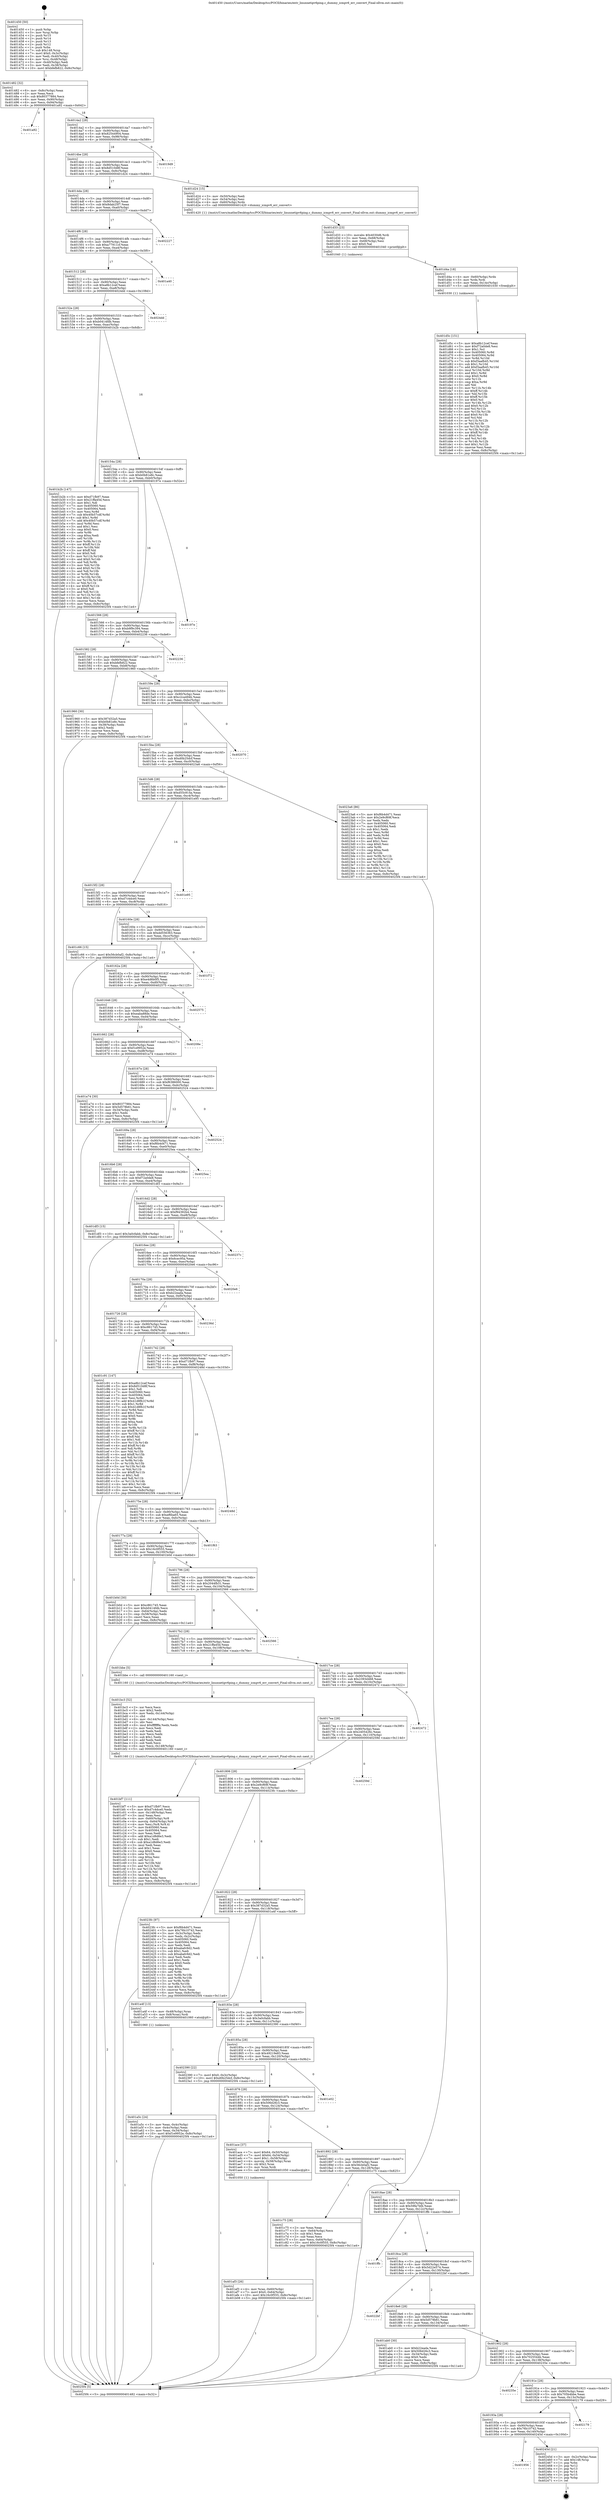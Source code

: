 digraph "0x401450" {
  label = "0x401450 (/mnt/c/Users/mathe/Desktop/tcc/POCII/binaries/extr_linuxnetipv6ping.c_dummy_icmpv6_err_convert_Final-ollvm.out::main(0))"
  labelloc = "t"
  node[shape=record]

  Entry [label="",width=0.3,height=0.3,shape=circle,fillcolor=black,style=filled]
  "0x401482" [label="{
     0x401482 [32]\l
     | [instrs]\l
     &nbsp;&nbsp;0x401482 \<+6\>: mov -0x8c(%rbp),%eax\l
     &nbsp;&nbsp;0x401488 \<+2\>: mov %eax,%ecx\l
     &nbsp;&nbsp;0x40148a \<+6\>: sub $0x80377884,%ecx\l
     &nbsp;&nbsp;0x401490 \<+6\>: mov %eax,-0x90(%rbp)\l
     &nbsp;&nbsp;0x401496 \<+6\>: mov %ecx,-0x94(%rbp)\l
     &nbsp;&nbsp;0x40149c \<+6\>: je 0000000000401a92 \<main+0x642\>\l
  }"]
  "0x401a92" [label="{
     0x401a92\l
  }", style=dashed]
  "0x4014a2" [label="{
     0x4014a2 [28]\l
     | [instrs]\l
     &nbsp;&nbsp;0x4014a2 \<+5\>: jmp 00000000004014a7 \<main+0x57\>\l
     &nbsp;&nbsp;0x4014a7 \<+6\>: mov -0x90(%rbp),%eax\l
     &nbsp;&nbsp;0x4014ad \<+5\>: sub $0x82544904,%eax\l
     &nbsp;&nbsp;0x4014b2 \<+6\>: mov %eax,-0x98(%rbp)\l
     &nbsp;&nbsp;0x4014b8 \<+6\>: je 00000000004019d9 \<main+0x589\>\l
  }"]
  Exit [label="",width=0.3,height=0.3,shape=circle,fillcolor=black,style=filled,peripheries=2]
  "0x4019d9" [label="{
     0x4019d9\l
  }", style=dashed]
  "0x4014be" [label="{
     0x4014be [28]\l
     | [instrs]\l
     &nbsp;&nbsp;0x4014be \<+5\>: jmp 00000000004014c3 \<main+0x73\>\l
     &nbsp;&nbsp;0x4014c3 \<+6\>: mov -0x90(%rbp),%eax\l
     &nbsp;&nbsp;0x4014c9 \<+5\>: sub $0x8d510d8f,%eax\l
     &nbsp;&nbsp;0x4014ce \<+6\>: mov %eax,-0x9c(%rbp)\l
     &nbsp;&nbsp;0x4014d4 \<+6\>: je 0000000000401d24 \<main+0x8d4\>\l
  }"]
  "0x401956" [label="{
     0x401956\l
  }", style=dashed]
  "0x401d24" [label="{
     0x401d24 [15]\l
     | [instrs]\l
     &nbsp;&nbsp;0x401d24 \<+3\>: mov -0x50(%rbp),%edi\l
     &nbsp;&nbsp;0x401d27 \<+3\>: mov -0x54(%rbp),%esi\l
     &nbsp;&nbsp;0x401d2a \<+4\>: mov -0x60(%rbp),%rdx\l
     &nbsp;&nbsp;0x401d2e \<+5\>: call 0000000000401420 \<dummy_icmpv6_err_convert\>\l
     | [calls]\l
     &nbsp;&nbsp;0x401420 \{1\} (/mnt/c/Users/mathe/Desktop/tcc/POCII/binaries/extr_linuxnetipv6ping.c_dummy_icmpv6_err_convert_Final-ollvm.out::dummy_icmpv6_err_convert)\l
  }"]
  "0x4014da" [label="{
     0x4014da [28]\l
     | [instrs]\l
     &nbsp;&nbsp;0x4014da \<+5\>: jmp 00000000004014df \<main+0x8f\>\l
     &nbsp;&nbsp;0x4014df \<+6\>: mov -0x90(%rbp),%eax\l
     &nbsp;&nbsp;0x4014e5 \<+5\>: sub $0x8dab25f7,%eax\l
     &nbsp;&nbsp;0x4014ea \<+6\>: mov %eax,-0xa0(%rbp)\l
     &nbsp;&nbsp;0x4014f0 \<+6\>: je 0000000000402227 \<main+0xdd7\>\l
  }"]
  "0x40245d" [label="{
     0x40245d [21]\l
     | [instrs]\l
     &nbsp;&nbsp;0x40245d \<+3\>: mov -0x2c(%rbp),%eax\l
     &nbsp;&nbsp;0x402460 \<+7\>: add $0x148,%rsp\l
     &nbsp;&nbsp;0x402467 \<+1\>: pop %rbx\l
     &nbsp;&nbsp;0x402468 \<+2\>: pop %r12\l
     &nbsp;&nbsp;0x40246a \<+2\>: pop %r13\l
     &nbsp;&nbsp;0x40246c \<+2\>: pop %r14\l
     &nbsp;&nbsp;0x40246e \<+2\>: pop %r15\l
     &nbsp;&nbsp;0x402470 \<+1\>: pop %rbp\l
     &nbsp;&nbsp;0x402471 \<+1\>: ret\l
  }"]
  "0x402227" [label="{
     0x402227\l
  }", style=dashed]
  "0x4014f6" [label="{
     0x4014f6 [28]\l
     | [instrs]\l
     &nbsp;&nbsp;0x4014f6 \<+5\>: jmp 00000000004014fb \<main+0xab\>\l
     &nbsp;&nbsp;0x4014fb \<+6\>: mov -0x90(%rbp),%eax\l
     &nbsp;&nbsp;0x401501 \<+5\>: sub $0xa77911cf,%eax\l
     &nbsp;&nbsp;0x401506 \<+6\>: mov %eax,-0xa4(%rbp)\l
     &nbsp;&nbsp;0x40150c \<+6\>: je 0000000000401a40 \<main+0x5f0\>\l
  }"]
  "0x40193a" [label="{
     0x40193a [28]\l
     | [instrs]\l
     &nbsp;&nbsp;0x40193a \<+5\>: jmp 000000000040193f \<main+0x4ef\>\l
     &nbsp;&nbsp;0x40193f \<+6\>: mov -0x90(%rbp),%eax\l
     &nbsp;&nbsp;0x401945 \<+5\>: sub $0x76b10742,%eax\l
     &nbsp;&nbsp;0x40194a \<+6\>: mov %eax,-0x140(%rbp)\l
     &nbsp;&nbsp;0x401950 \<+6\>: je 000000000040245d \<main+0x100d\>\l
  }"]
  "0x401a40" [label="{
     0x401a40\l
  }", style=dashed]
  "0x401512" [label="{
     0x401512 [28]\l
     | [instrs]\l
     &nbsp;&nbsp;0x401512 \<+5\>: jmp 0000000000401517 \<main+0xc7\>\l
     &nbsp;&nbsp;0x401517 \<+6\>: mov -0x90(%rbp),%eax\l
     &nbsp;&nbsp;0x40151d \<+5\>: sub $0xa8b12cef,%eax\l
     &nbsp;&nbsp;0x401522 \<+6\>: mov %eax,-0xa8(%rbp)\l
     &nbsp;&nbsp;0x401528 \<+6\>: je 00000000004024dd \<main+0x108d\>\l
  }"]
  "0x402179" [label="{
     0x402179\l
  }", style=dashed]
  "0x4024dd" [label="{
     0x4024dd\l
  }", style=dashed]
  "0x40152e" [label="{
     0x40152e [28]\l
     | [instrs]\l
     &nbsp;&nbsp;0x40152e \<+5\>: jmp 0000000000401533 \<main+0xe3\>\l
     &nbsp;&nbsp;0x401533 \<+6\>: mov -0x90(%rbp),%eax\l
     &nbsp;&nbsp;0x401539 \<+5\>: sub $0xb0414fdb,%eax\l
     &nbsp;&nbsp;0x40153e \<+6\>: mov %eax,-0xac(%rbp)\l
     &nbsp;&nbsp;0x401544 \<+6\>: je 0000000000401b2b \<main+0x6db\>\l
  }"]
  "0x40191e" [label="{
     0x40191e [28]\l
     | [instrs]\l
     &nbsp;&nbsp;0x40191e \<+5\>: jmp 0000000000401923 \<main+0x4d3\>\l
     &nbsp;&nbsp;0x401923 \<+6\>: mov -0x90(%rbp),%eax\l
     &nbsp;&nbsp;0x401929 \<+5\>: sub $0x705b4bbe,%eax\l
     &nbsp;&nbsp;0x40192e \<+6\>: mov %eax,-0x13c(%rbp)\l
     &nbsp;&nbsp;0x401934 \<+6\>: je 0000000000402179 \<main+0xd29\>\l
  }"]
  "0x401b2b" [label="{
     0x401b2b [147]\l
     | [instrs]\l
     &nbsp;&nbsp;0x401b2b \<+5\>: mov $0xd71fb97,%eax\l
     &nbsp;&nbsp;0x401b30 \<+5\>: mov $0x21ffa45d,%ecx\l
     &nbsp;&nbsp;0x401b35 \<+2\>: mov $0x1,%dl\l
     &nbsp;&nbsp;0x401b37 \<+7\>: mov 0x405060,%esi\l
     &nbsp;&nbsp;0x401b3e \<+7\>: mov 0x405064,%edi\l
     &nbsp;&nbsp;0x401b45 \<+3\>: mov %esi,%r8d\l
     &nbsp;&nbsp;0x401b48 \<+7\>: sub $0x40b57cdf,%r8d\l
     &nbsp;&nbsp;0x401b4f \<+4\>: sub $0x1,%r8d\l
     &nbsp;&nbsp;0x401b53 \<+7\>: add $0x40b57cdf,%r8d\l
     &nbsp;&nbsp;0x401b5a \<+4\>: imul %r8d,%esi\l
     &nbsp;&nbsp;0x401b5e \<+3\>: and $0x1,%esi\l
     &nbsp;&nbsp;0x401b61 \<+3\>: cmp $0x0,%esi\l
     &nbsp;&nbsp;0x401b64 \<+4\>: sete %r9b\l
     &nbsp;&nbsp;0x401b68 \<+3\>: cmp $0xa,%edi\l
     &nbsp;&nbsp;0x401b6b \<+4\>: setl %r10b\l
     &nbsp;&nbsp;0x401b6f \<+3\>: mov %r9b,%r11b\l
     &nbsp;&nbsp;0x401b72 \<+4\>: xor $0xff,%r11b\l
     &nbsp;&nbsp;0x401b76 \<+3\>: mov %r10b,%bl\l
     &nbsp;&nbsp;0x401b79 \<+3\>: xor $0xff,%bl\l
     &nbsp;&nbsp;0x401b7c \<+3\>: xor $0x0,%dl\l
     &nbsp;&nbsp;0x401b7f \<+3\>: mov %r11b,%r14b\l
     &nbsp;&nbsp;0x401b82 \<+4\>: and $0x0,%r14b\l
     &nbsp;&nbsp;0x401b86 \<+3\>: and %dl,%r9b\l
     &nbsp;&nbsp;0x401b89 \<+3\>: mov %bl,%r15b\l
     &nbsp;&nbsp;0x401b8c \<+4\>: and $0x0,%r15b\l
     &nbsp;&nbsp;0x401b90 \<+3\>: and %dl,%r10b\l
     &nbsp;&nbsp;0x401b93 \<+3\>: or %r9b,%r14b\l
     &nbsp;&nbsp;0x401b96 \<+3\>: or %r10b,%r15b\l
     &nbsp;&nbsp;0x401b99 \<+3\>: xor %r15b,%r14b\l
     &nbsp;&nbsp;0x401b9c \<+3\>: or %bl,%r11b\l
     &nbsp;&nbsp;0x401b9f \<+4\>: xor $0xff,%r11b\l
     &nbsp;&nbsp;0x401ba3 \<+3\>: or $0x0,%dl\l
     &nbsp;&nbsp;0x401ba6 \<+3\>: and %dl,%r11b\l
     &nbsp;&nbsp;0x401ba9 \<+3\>: or %r11b,%r14b\l
     &nbsp;&nbsp;0x401bac \<+4\>: test $0x1,%r14b\l
     &nbsp;&nbsp;0x401bb0 \<+3\>: cmovne %ecx,%eax\l
     &nbsp;&nbsp;0x401bb3 \<+6\>: mov %eax,-0x8c(%rbp)\l
     &nbsp;&nbsp;0x401bb9 \<+5\>: jmp 00000000004025f4 \<main+0x11a4\>\l
  }"]
  "0x40154a" [label="{
     0x40154a [28]\l
     | [instrs]\l
     &nbsp;&nbsp;0x40154a \<+5\>: jmp 000000000040154f \<main+0xff\>\l
     &nbsp;&nbsp;0x40154f \<+6\>: mov -0x90(%rbp),%eax\l
     &nbsp;&nbsp;0x401555 \<+5\>: sub $0xb0b81e8c,%eax\l
     &nbsp;&nbsp;0x40155a \<+6\>: mov %eax,-0xb0(%rbp)\l
     &nbsp;&nbsp;0x401560 \<+6\>: je 000000000040197e \<main+0x52e\>\l
  }"]
  "0x40235e" [label="{
     0x40235e\l
  }", style=dashed]
  "0x40197e" [label="{
     0x40197e\l
  }", style=dashed]
  "0x401566" [label="{
     0x401566 [28]\l
     | [instrs]\l
     &nbsp;&nbsp;0x401566 \<+5\>: jmp 000000000040156b \<main+0x11b\>\l
     &nbsp;&nbsp;0x40156b \<+6\>: mov -0x90(%rbp),%eax\l
     &nbsp;&nbsp;0x401571 \<+5\>: sub $0xb9f9c394,%eax\l
     &nbsp;&nbsp;0x401576 \<+6\>: mov %eax,-0xb4(%rbp)\l
     &nbsp;&nbsp;0x40157c \<+6\>: je 0000000000402236 \<main+0xde6\>\l
  }"]
  "0x401d5c" [label="{
     0x401d5c [151]\l
     | [instrs]\l
     &nbsp;&nbsp;0x401d5c \<+5\>: mov $0xa8b12cef,%eax\l
     &nbsp;&nbsp;0x401d61 \<+5\>: mov $0xf72a0de8,%esi\l
     &nbsp;&nbsp;0x401d66 \<+2\>: mov $0x1,%cl\l
     &nbsp;&nbsp;0x401d68 \<+8\>: mov 0x405060,%r8d\l
     &nbsp;&nbsp;0x401d70 \<+8\>: mov 0x405064,%r9d\l
     &nbsp;&nbsp;0x401d78 \<+3\>: mov %r8d,%r10d\l
     &nbsp;&nbsp;0x401d7b \<+7\>: sub $0xf3aafb45,%r10d\l
     &nbsp;&nbsp;0x401d82 \<+4\>: sub $0x1,%r10d\l
     &nbsp;&nbsp;0x401d86 \<+7\>: add $0xf3aafb45,%r10d\l
     &nbsp;&nbsp;0x401d8d \<+4\>: imul %r10d,%r8d\l
     &nbsp;&nbsp;0x401d91 \<+4\>: and $0x1,%r8d\l
     &nbsp;&nbsp;0x401d95 \<+4\>: cmp $0x0,%r8d\l
     &nbsp;&nbsp;0x401d99 \<+4\>: sete %r11b\l
     &nbsp;&nbsp;0x401d9d \<+4\>: cmp $0xa,%r9d\l
     &nbsp;&nbsp;0x401da1 \<+3\>: setl %bl\l
     &nbsp;&nbsp;0x401da4 \<+3\>: mov %r11b,%r14b\l
     &nbsp;&nbsp;0x401da7 \<+4\>: xor $0xff,%r14b\l
     &nbsp;&nbsp;0x401dab \<+3\>: mov %bl,%r15b\l
     &nbsp;&nbsp;0x401dae \<+4\>: xor $0xff,%r15b\l
     &nbsp;&nbsp;0x401db2 \<+3\>: xor $0x0,%cl\l
     &nbsp;&nbsp;0x401db5 \<+3\>: mov %r14b,%r12b\l
     &nbsp;&nbsp;0x401db8 \<+4\>: and $0x0,%r12b\l
     &nbsp;&nbsp;0x401dbc \<+3\>: and %cl,%r11b\l
     &nbsp;&nbsp;0x401dbf \<+3\>: mov %r15b,%r13b\l
     &nbsp;&nbsp;0x401dc2 \<+4\>: and $0x0,%r13b\l
     &nbsp;&nbsp;0x401dc6 \<+2\>: and %cl,%bl\l
     &nbsp;&nbsp;0x401dc8 \<+3\>: or %r11b,%r12b\l
     &nbsp;&nbsp;0x401dcb \<+3\>: or %bl,%r13b\l
     &nbsp;&nbsp;0x401dce \<+3\>: xor %r13b,%r12b\l
     &nbsp;&nbsp;0x401dd1 \<+3\>: or %r15b,%r14b\l
     &nbsp;&nbsp;0x401dd4 \<+4\>: xor $0xff,%r14b\l
     &nbsp;&nbsp;0x401dd8 \<+3\>: or $0x0,%cl\l
     &nbsp;&nbsp;0x401ddb \<+3\>: and %cl,%r14b\l
     &nbsp;&nbsp;0x401dde \<+3\>: or %r14b,%r12b\l
     &nbsp;&nbsp;0x401de1 \<+4\>: test $0x1,%r12b\l
     &nbsp;&nbsp;0x401de5 \<+3\>: cmovne %esi,%eax\l
     &nbsp;&nbsp;0x401de8 \<+6\>: mov %eax,-0x8c(%rbp)\l
     &nbsp;&nbsp;0x401dee \<+5\>: jmp 00000000004025f4 \<main+0x11a4\>\l
  }"]
  "0x402236" [label="{
     0x402236\l
  }", style=dashed]
  "0x401582" [label="{
     0x401582 [28]\l
     | [instrs]\l
     &nbsp;&nbsp;0x401582 \<+5\>: jmp 0000000000401587 \<main+0x137\>\l
     &nbsp;&nbsp;0x401587 \<+6\>: mov -0x90(%rbp),%eax\l
     &nbsp;&nbsp;0x40158d \<+5\>: sub $0xbfefb822,%eax\l
     &nbsp;&nbsp;0x401592 \<+6\>: mov %eax,-0xb8(%rbp)\l
     &nbsp;&nbsp;0x401598 \<+6\>: je 0000000000401960 \<main+0x510\>\l
  }"]
  "0x401d4a" [label="{
     0x401d4a [18]\l
     | [instrs]\l
     &nbsp;&nbsp;0x401d4a \<+4\>: mov -0x60(%rbp),%rdx\l
     &nbsp;&nbsp;0x401d4e \<+3\>: mov %rdx,%rdi\l
     &nbsp;&nbsp;0x401d51 \<+6\>: mov %eax,-0x14c(%rbp)\l
     &nbsp;&nbsp;0x401d57 \<+5\>: call 0000000000401030 \<free@plt\>\l
     | [calls]\l
     &nbsp;&nbsp;0x401030 \{1\} (unknown)\l
  }"]
  "0x401960" [label="{
     0x401960 [30]\l
     | [instrs]\l
     &nbsp;&nbsp;0x401960 \<+5\>: mov $0x387d32a5,%eax\l
     &nbsp;&nbsp;0x401965 \<+5\>: mov $0xb0b81e8c,%ecx\l
     &nbsp;&nbsp;0x40196a \<+3\>: mov -0x38(%rbp),%edx\l
     &nbsp;&nbsp;0x40196d \<+3\>: cmp $0x2,%edx\l
     &nbsp;&nbsp;0x401970 \<+3\>: cmovne %ecx,%eax\l
     &nbsp;&nbsp;0x401973 \<+6\>: mov %eax,-0x8c(%rbp)\l
     &nbsp;&nbsp;0x401979 \<+5\>: jmp 00000000004025f4 \<main+0x11a4\>\l
  }"]
  "0x40159e" [label="{
     0x40159e [28]\l
     | [instrs]\l
     &nbsp;&nbsp;0x40159e \<+5\>: jmp 00000000004015a3 \<main+0x153\>\l
     &nbsp;&nbsp;0x4015a3 \<+6\>: mov -0x90(%rbp),%eax\l
     &nbsp;&nbsp;0x4015a9 \<+5\>: sub $0xc2ca494b,%eax\l
     &nbsp;&nbsp;0x4015ae \<+6\>: mov %eax,-0xbc(%rbp)\l
     &nbsp;&nbsp;0x4015b4 \<+6\>: je 0000000000402070 \<main+0xc20\>\l
  }"]
  "0x4025f4" [label="{
     0x4025f4 [5]\l
     | [instrs]\l
     &nbsp;&nbsp;0x4025f4 \<+5\>: jmp 0000000000401482 \<main+0x32\>\l
  }"]
  "0x401450" [label="{
     0x401450 [50]\l
     | [instrs]\l
     &nbsp;&nbsp;0x401450 \<+1\>: push %rbp\l
     &nbsp;&nbsp;0x401451 \<+3\>: mov %rsp,%rbp\l
     &nbsp;&nbsp;0x401454 \<+2\>: push %r15\l
     &nbsp;&nbsp;0x401456 \<+2\>: push %r14\l
     &nbsp;&nbsp;0x401458 \<+2\>: push %r13\l
     &nbsp;&nbsp;0x40145a \<+2\>: push %r12\l
     &nbsp;&nbsp;0x40145c \<+1\>: push %rbx\l
     &nbsp;&nbsp;0x40145d \<+7\>: sub $0x148,%rsp\l
     &nbsp;&nbsp;0x401464 \<+7\>: movl $0x0,-0x3c(%rbp)\l
     &nbsp;&nbsp;0x40146b \<+3\>: mov %edi,-0x40(%rbp)\l
     &nbsp;&nbsp;0x40146e \<+4\>: mov %rsi,-0x48(%rbp)\l
     &nbsp;&nbsp;0x401472 \<+3\>: mov -0x40(%rbp),%edi\l
     &nbsp;&nbsp;0x401475 \<+3\>: mov %edi,-0x38(%rbp)\l
     &nbsp;&nbsp;0x401478 \<+10\>: movl $0xbfefb822,-0x8c(%rbp)\l
  }"]
  "0x401d33" [label="{
     0x401d33 [23]\l
     | [instrs]\l
     &nbsp;&nbsp;0x401d33 \<+10\>: movabs $0x4030d6,%rdi\l
     &nbsp;&nbsp;0x401d3d \<+3\>: mov %eax,-0x68(%rbp)\l
     &nbsp;&nbsp;0x401d40 \<+3\>: mov -0x68(%rbp),%esi\l
     &nbsp;&nbsp;0x401d43 \<+2\>: mov $0x0,%al\l
     &nbsp;&nbsp;0x401d45 \<+5\>: call 0000000000401040 \<printf@plt\>\l
     | [calls]\l
     &nbsp;&nbsp;0x401040 \{1\} (unknown)\l
  }"]
  "0x402070" [label="{
     0x402070\l
  }", style=dashed]
  "0x4015ba" [label="{
     0x4015ba [28]\l
     | [instrs]\l
     &nbsp;&nbsp;0x4015ba \<+5\>: jmp 00000000004015bf \<main+0x16f\>\l
     &nbsp;&nbsp;0x4015bf \<+6\>: mov -0x90(%rbp),%eax\l
     &nbsp;&nbsp;0x4015c5 \<+5\>: sub $0xd0b25dcf,%eax\l
     &nbsp;&nbsp;0x4015ca \<+6\>: mov %eax,-0xc0(%rbp)\l
     &nbsp;&nbsp;0x4015d0 \<+6\>: je 00000000004023a6 \<main+0xf56\>\l
  }"]
  "0x401bf7" [label="{
     0x401bf7 [111]\l
     | [instrs]\l
     &nbsp;&nbsp;0x401bf7 \<+5\>: mov $0xd71fb97,%ecx\l
     &nbsp;&nbsp;0x401bfc \<+5\>: mov $0xd7c4dce0,%edx\l
     &nbsp;&nbsp;0x401c01 \<+6\>: mov -0x148(%rbp),%esi\l
     &nbsp;&nbsp;0x401c07 \<+3\>: imul %eax,%esi\l
     &nbsp;&nbsp;0x401c0a \<+4\>: mov -0x60(%rbp),%r8\l
     &nbsp;&nbsp;0x401c0e \<+4\>: movslq -0x64(%rbp),%r9\l
     &nbsp;&nbsp;0x401c12 \<+4\>: mov %esi,(%r8,%r9,4)\l
     &nbsp;&nbsp;0x401c16 \<+7\>: mov 0x405060,%eax\l
     &nbsp;&nbsp;0x401c1d \<+7\>: mov 0x405064,%esi\l
     &nbsp;&nbsp;0x401c24 \<+2\>: mov %eax,%edi\l
     &nbsp;&nbsp;0x401c26 \<+6\>: add $0xa1d8d6e3,%edi\l
     &nbsp;&nbsp;0x401c2c \<+3\>: sub $0x1,%edi\l
     &nbsp;&nbsp;0x401c2f \<+6\>: sub $0xa1d8d6e3,%edi\l
     &nbsp;&nbsp;0x401c35 \<+3\>: imul %edi,%eax\l
     &nbsp;&nbsp;0x401c38 \<+3\>: and $0x1,%eax\l
     &nbsp;&nbsp;0x401c3b \<+3\>: cmp $0x0,%eax\l
     &nbsp;&nbsp;0x401c3e \<+4\>: sete %r10b\l
     &nbsp;&nbsp;0x401c42 \<+3\>: cmp $0xa,%esi\l
     &nbsp;&nbsp;0x401c45 \<+4\>: setl %r11b\l
     &nbsp;&nbsp;0x401c49 \<+3\>: mov %r10b,%bl\l
     &nbsp;&nbsp;0x401c4c \<+3\>: and %r11b,%bl\l
     &nbsp;&nbsp;0x401c4f \<+3\>: xor %r11b,%r10b\l
     &nbsp;&nbsp;0x401c52 \<+3\>: or %r10b,%bl\l
     &nbsp;&nbsp;0x401c55 \<+3\>: test $0x1,%bl\l
     &nbsp;&nbsp;0x401c58 \<+3\>: cmovne %edx,%ecx\l
     &nbsp;&nbsp;0x401c5b \<+6\>: mov %ecx,-0x8c(%rbp)\l
     &nbsp;&nbsp;0x401c61 \<+5\>: jmp 00000000004025f4 \<main+0x11a4\>\l
  }"]
  "0x4023a6" [label="{
     0x4023a6 [86]\l
     | [instrs]\l
     &nbsp;&nbsp;0x4023a6 \<+5\>: mov $0xf6b4d471,%eax\l
     &nbsp;&nbsp;0x4023ab \<+5\>: mov $0x2e9cf69f,%ecx\l
     &nbsp;&nbsp;0x4023b0 \<+2\>: xor %edx,%edx\l
     &nbsp;&nbsp;0x4023b2 \<+7\>: mov 0x405060,%esi\l
     &nbsp;&nbsp;0x4023b9 \<+7\>: mov 0x405064,%edi\l
     &nbsp;&nbsp;0x4023c0 \<+3\>: sub $0x1,%edx\l
     &nbsp;&nbsp;0x4023c3 \<+3\>: mov %esi,%r8d\l
     &nbsp;&nbsp;0x4023c6 \<+3\>: add %edx,%r8d\l
     &nbsp;&nbsp;0x4023c9 \<+4\>: imul %r8d,%esi\l
     &nbsp;&nbsp;0x4023cd \<+3\>: and $0x1,%esi\l
     &nbsp;&nbsp;0x4023d0 \<+3\>: cmp $0x0,%esi\l
     &nbsp;&nbsp;0x4023d3 \<+4\>: sete %r9b\l
     &nbsp;&nbsp;0x4023d7 \<+3\>: cmp $0xa,%edi\l
     &nbsp;&nbsp;0x4023da \<+4\>: setl %r10b\l
     &nbsp;&nbsp;0x4023de \<+3\>: mov %r9b,%r11b\l
     &nbsp;&nbsp;0x4023e1 \<+3\>: and %r10b,%r11b\l
     &nbsp;&nbsp;0x4023e4 \<+3\>: xor %r10b,%r9b\l
     &nbsp;&nbsp;0x4023e7 \<+3\>: or %r9b,%r11b\l
     &nbsp;&nbsp;0x4023ea \<+4\>: test $0x1,%r11b\l
     &nbsp;&nbsp;0x4023ee \<+3\>: cmovne %ecx,%eax\l
     &nbsp;&nbsp;0x4023f1 \<+6\>: mov %eax,-0x8c(%rbp)\l
     &nbsp;&nbsp;0x4023f7 \<+5\>: jmp 00000000004025f4 \<main+0x11a4\>\l
  }"]
  "0x4015d6" [label="{
     0x4015d6 [28]\l
     | [instrs]\l
     &nbsp;&nbsp;0x4015d6 \<+5\>: jmp 00000000004015db \<main+0x18b\>\l
     &nbsp;&nbsp;0x4015db \<+6\>: mov -0x90(%rbp),%eax\l
     &nbsp;&nbsp;0x4015e1 \<+5\>: sub $0xd55c914a,%eax\l
     &nbsp;&nbsp;0x4015e6 \<+6\>: mov %eax,-0xc4(%rbp)\l
     &nbsp;&nbsp;0x4015ec \<+6\>: je 0000000000401e95 \<main+0xa45\>\l
  }"]
  "0x401bc3" [label="{
     0x401bc3 [52]\l
     | [instrs]\l
     &nbsp;&nbsp;0x401bc3 \<+2\>: xor %ecx,%ecx\l
     &nbsp;&nbsp;0x401bc5 \<+5\>: mov $0x2,%edx\l
     &nbsp;&nbsp;0x401bca \<+6\>: mov %edx,-0x144(%rbp)\l
     &nbsp;&nbsp;0x401bd0 \<+1\>: cltd\l
     &nbsp;&nbsp;0x401bd1 \<+6\>: mov -0x144(%rbp),%esi\l
     &nbsp;&nbsp;0x401bd7 \<+2\>: idiv %esi\l
     &nbsp;&nbsp;0x401bd9 \<+6\>: imul $0xfffffffe,%edx,%edx\l
     &nbsp;&nbsp;0x401bdf \<+2\>: mov %ecx,%edi\l
     &nbsp;&nbsp;0x401be1 \<+2\>: sub %edx,%edi\l
     &nbsp;&nbsp;0x401be3 \<+2\>: mov %ecx,%edx\l
     &nbsp;&nbsp;0x401be5 \<+3\>: sub $0x1,%edx\l
     &nbsp;&nbsp;0x401be8 \<+2\>: add %edx,%edi\l
     &nbsp;&nbsp;0x401bea \<+2\>: sub %edi,%ecx\l
     &nbsp;&nbsp;0x401bec \<+6\>: mov %ecx,-0x148(%rbp)\l
     &nbsp;&nbsp;0x401bf2 \<+5\>: call 0000000000401160 \<next_i\>\l
     | [calls]\l
     &nbsp;&nbsp;0x401160 \{1\} (/mnt/c/Users/mathe/Desktop/tcc/POCII/binaries/extr_linuxnetipv6ping.c_dummy_icmpv6_err_convert_Final-ollvm.out::next_i)\l
  }"]
  "0x401e95" [label="{
     0x401e95\l
  }", style=dashed]
  "0x4015f2" [label="{
     0x4015f2 [28]\l
     | [instrs]\l
     &nbsp;&nbsp;0x4015f2 \<+5\>: jmp 00000000004015f7 \<main+0x1a7\>\l
     &nbsp;&nbsp;0x4015f7 \<+6\>: mov -0x90(%rbp),%eax\l
     &nbsp;&nbsp;0x4015fd \<+5\>: sub $0xd7c4dce0,%eax\l
     &nbsp;&nbsp;0x401602 \<+6\>: mov %eax,-0xc8(%rbp)\l
     &nbsp;&nbsp;0x401608 \<+6\>: je 0000000000401c66 \<main+0x816\>\l
  }"]
  "0x401af3" [label="{
     0x401af3 [26]\l
     | [instrs]\l
     &nbsp;&nbsp;0x401af3 \<+4\>: mov %rax,-0x60(%rbp)\l
     &nbsp;&nbsp;0x401af7 \<+7\>: movl $0x0,-0x64(%rbp)\l
     &nbsp;&nbsp;0x401afe \<+10\>: movl $0x16c0f555,-0x8c(%rbp)\l
     &nbsp;&nbsp;0x401b08 \<+5\>: jmp 00000000004025f4 \<main+0x11a4\>\l
  }"]
  "0x401c66" [label="{
     0x401c66 [15]\l
     | [instrs]\l
     &nbsp;&nbsp;0x401c66 \<+10\>: movl $0x56cb0af2,-0x8c(%rbp)\l
     &nbsp;&nbsp;0x401c70 \<+5\>: jmp 00000000004025f4 \<main+0x11a4\>\l
  }"]
  "0x40160e" [label="{
     0x40160e [28]\l
     | [instrs]\l
     &nbsp;&nbsp;0x40160e \<+5\>: jmp 0000000000401613 \<main+0x1c3\>\l
     &nbsp;&nbsp;0x401613 \<+6\>: mov -0x90(%rbp),%eax\l
     &nbsp;&nbsp;0x401619 \<+5\>: sub $0xdd556363,%eax\l
     &nbsp;&nbsp;0x40161e \<+6\>: mov %eax,-0xcc(%rbp)\l
     &nbsp;&nbsp;0x401624 \<+6\>: je 0000000000401f72 \<main+0xb22\>\l
  }"]
  "0x401902" [label="{
     0x401902 [28]\l
     | [instrs]\l
     &nbsp;&nbsp;0x401902 \<+5\>: jmp 0000000000401907 \<main+0x4b7\>\l
     &nbsp;&nbsp;0x401907 \<+6\>: mov -0x90(%rbp),%eax\l
     &nbsp;&nbsp;0x40190d \<+5\>: sub $0x7025544b,%eax\l
     &nbsp;&nbsp;0x401912 \<+6\>: mov %eax,-0x138(%rbp)\l
     &nbsp;&nbsp;0x401918 \<+6\>: je 000000000040235e \<main+0xf0e\>\l
  }"]
  "0x401f72" [label="{
     0x401f72\l
  }", style=dashed]
  "0x40162a" [label="{
     0x40162a [28]\l
     | [instrs]\l
     &nbsp;&nbsp;0x40162a \<+5\>: jmp 000000000040162f \<main+0x1df\>\l
     &nbsp;&nbsp;0x40162f \<+6\>: mov -0x90(%rbp),%eax\l
     &nbsp;&nbsp;0x401635 \<+5\>: sub $0xe4d6b0f5,%eax\l
     &nbsp;&nbsp;0x40163a \<+6\>: mov %eax,-0xd0(%rbp)\l
     &nbsp;&nbsp;0x401640 \<+6\>: je 0000000000402575 \<main+0x1125\>\l
  }"]
  "0x401ab0" [label="{
     0x401ab0 [30]\l
     | [instrs]\l
     &nbsp;&nbsp;0x401ab0 \<+5\>: mov $0xb22eada,%eax\l
     &nbsp;&nbsp;0x401ab5 \<+5\>: mov $0x506d26c3,%ecx\l
     &nbsp;&nbsp;0x401aba \<+3\>: mov -0x34(%rbp),%edx\l
     &nbsp;&nbsp;0x401abd \<+3\>: cmp $0x0,%edx\l
     &nbsp;&nbsp;0x401ac0 \<+3\>: cmove %ecx,%eax\l
     &nbsp;&nbsp;0x401ac3 \<+6\>: mov %eax,-0x8c(%rbp)\l
     &nbsp;&nbsp;0x401ac9 \<+5\>: jmp 00000000004025f4 \<main+0x11a4\>\l
  }"]
  "0x402575" [label="{
     0x402575\l
  }", style=dashed]
  "0x401646" [label="{
     0x401646 [28]\l
     | [instrs]\l
     &nbsp;&nbsp;0x401646 \<+5\>: jmp 000000000040164b \<main+0x1fb\>\l
     &nbsp;&nbsp;0x40164b \<+6\>: mov -0x90(%rbp),%eax\l
     &nbsp;&nbsp;0x401651 \<+5\>: sub $0xeaba88de,%eax\l
     &nbsp;&nbsp;0x401656 \<+6\>: mov %eax,-0xd4(%rbp)\l
     &nbsp;&nbsp;0x40165c \<+6\>: je 000000000040208e \<main+0xc3e\>\l
  }"]
  "0x4018e6" [label="{
     0x4018e6 [28]\l
     | [instrs]\l
     &nbsp;&nbsp;0x4018e6 \<+5\>: jmp 00000000004018eb \<main+0x49b\>\l
     &nbsp;&nbsp;0x4018eb \<+6\>: mov -0x90(%rbp),%eax\l
     &nbsp;&nbsp;0x4018f1 \<+5\>: sub $0x5d578b61,%eax\l
     &nbsp;&nbsp;0x4018f6 \<+6\>: mov %eax,-0x134(%rbp)\l
     &nbsp;&nbsp;0x4018fc \<+6\>: je 0000000000401ab0 \<main+0x660\>\l
  }"]
  "0x40208e" [label="{
     0x40208e\l
  }", style=dashed]
  "0x401662" [label="{
     0x401662 [28]\l
     | [instrs]\l
     &nbsp;&nbsp;0x401662 \<+5\>: jmp 0000000000401667 \<main+0x217\>\l
     &nbsp;&nbsp;0x401667 \<+6\>: mov -0x90(%rbp),%eax\l
     &nbsp;&nbsp;0x40166d \<+5\>: sub $0xf1e9952e,%eax\l
     &nbsp;&nbsp;0x401672 \<+6\>: mov %eax,-0xd8(%rbp)\l
     &nbsp;&nbsp;0x401678 \<+6\>: je 0000000000401a74 \<main+0x624\>\l
  }"]
  "0x4022bf" [label="{
     0x4022bf\l
  }", style=dashed]
  "0x401a74" [label="{
     0x401a74 [30]\l
     | [instrs]\l
     &nbsp;&nbsp;0x401a74 \<+5\>: mov $0x80377884,%eax\l
     &nbsp;&nbsp;0x401a79 \<+5\>: mov $0x5d578b61,%ecx\l
     &nbsp;&nbsp;0x401a7e \<+3\>: mov -0x34(%rbp),%edx\l
     &nbsp;&nbsp;0x401a81 \<+3\>: cmp $0x1,%edx\l
     &nbsp;&nbsp;0x401a84 \<+3\>: cmovl %ecx,%eax\l
     &nbsp;&nbsp;0x401a87 \<+6\>: mov %eax,-0x8c(%rbp)\l
     &nbsp;&nbsp;0x401a8d \<+5\>: jmp 00000000004025f4 \<main+0x11a4\>\l
  }"]
  "0x40167e" [label="{
     0x40167e [28]\l
     | [instrs]\l
     &nbsp;&nbsp;0x40167e \<+5\>: jmp 0000000000401683 \<main+0x233\>\l
     &nbsp;&nbsp;0x401683 \<+6\>: mov -0x90(%rbp),%eax\l
     &nbsp;&nbsp;0x401689 \<+5\>: sub $0xf6386000,%eax\l
     &nbsp;&nbsp;0x40168e \<+6\>: mov %eax,-0xdc(%rbp)\l
     &nbsp;&nbsp;0x401694 \<+6\>: je 0000000000402524 \<main+0x10d4\>\l
  }"]
  "0x4018ca" [label="{
     0x4018ca [28]\l
     | [instrs]\l
     &nbsp;&nbsp;0x4018ca \<+5\>: jmp 00000000004018cf \<main+0x47f\>\l
     &nbsp;&nbsp;0x4018cf \<+6\>: mov -0x90(%rbp),%eax\l
     &nbsp;&nbsp;0x4018d5 \<+5\>: sub $0x5d22e574,%eax\l
     &nbsp;&nbsp;0x4018da \<+6\>: mov %eax,-0x130(%rbp)\l
     &nbsp;&nbsp;0x4018e0 \<+6\>: je 00000000004022bf \<main+0xe6f\>\l
  }"]
  "0x402524" [label="{
     0x402524\l
  }", style=dashed]
  "0x40169a" [label="{
     0x40169a [28]\l
     | [instrs]\l
     &nbsp;&nbsp;0x40169a \<+5\>: jmp 000000000040169f \<main+0x24f\>\l
     &nbsp;&nbsp;0x40169f \<+6\>: mov -0x90(%rbp),%eax\l
     &nbsp;&nbsp;0x4016a5 \<+5\>: sub $0xf6b4d471,%eax\l
     &nbsp;&nbsp;0x4016aa \<+6\>: mov %eax,-0xe0(%rbp)\l
     &nbsp;&nbsp;0x4016b0 \<+6\>: je 00000000004025ea \<main+0x119a\>\l
  }"]
  "0x401ffb" [label="{
     0x401ffb\l
  }", style=dashed]
  "0x4025ea" [label="{
     0x4025ea\l
  }", style=dashed]
  "0x4016b6" [label="{
     0x4016b6 [28]\l
     | [instrs]\l
     &nbsp;&nbsp;0x4016b6 \<+5\>: jmp 00000000004016bb \<main+0x26b\>\l
     &nbsp;&nbsp;0x4016bb \<+6\>: mov -0x90(%rbp),%eax\l
     &nbsp;&nbsp;0x4016c1 \<+5\>: sub $0xf72a0de8,%eax\l
     &nbsp;&nbsp;0x4016c6 \<+6\>: mov %eax,-0xe4(%rbp)\l
     &nbsp;&nbsp;0x4016cc \<+6\>: je 0000000000401df3 \<main+0x9a3\>\l
  }"]
  "0x4018ae" [label="{
     0x4018ae [28]\l
     | [instrs]\l
     &nbsp;&nbsp;0x4018ae \<+5\>: jmp 00000000004018b3 \<main+0x463\>\l
     &nbsp;&nbsp;0x4018b3 \<+6\>: mov -0x90(%rbp),%eax\l
     &nbsp;&nbsp;0x4018b9 \<+5\>: sub $0x59fa7bfd,%eax\l
     &nbsp;&nbsp;0x4018be \<+6\>: mov %eax,-0x12c(%rbp)\l
     &nbsp;&nbsp;0x4018c4 \<+6\>: je 0000000000401ffb \<main+0xbab\>\l
  }"]
  "0x401df3" [label="{
     0x401df3 [15]\l
     | [instrs]\l
     &nbsp;&nbsp;0x401df3 \<+10\>: movl $0x3a0cfabb,-0x8c(%rbp)\l
     &nbsp;&nbsp;0x401dfd \<+5\>: jmp 00000000004025f4 \<main+0x11a4\>\l
  }"]
  "0x4016d2" [label="{
     0x4016d2 [28]\l
     | [instrs]\l
     &nbsp;&nbsp;0x4016d2 \<+5\>: jmp 00000000004016d7 \<main+0x287\>\l
     &nbsp;&nbsp;0x4016d7 \<+6\>: mov -0x90(%rbp),%eax\l
     &nbsp;&nbsp;0x4016dd \<+5\>: sub $0xf94392b4,%eax\l
     &nbsp;&nbsp;0x4016e2 \<+6\>: mov %eax,-0xe8(%rbp)\l
     &nbsp;&nbsp;0x4016e8 \<+6\>: je 000000000040237c \<main+0xf2c\>\l
  }"]
  "0x401c75" [label="{
     0x401c75 [28]\l
     | [instrs]\l
     &nbsp;&nbsp;0x401c75 \<+2\>: xor %eax,%eax\l
     &nbsp;&nbsp;0x401c77 \<+3\>: mov -0x64(%rbp),%ecx\l
     &nbsp;&nbsp;0x401c7a \<+3\>: sub $0x1,%eax\l
     &nbsp;&nbsp;0x401c7d \<+2\>: sub %eax,%ecx\l
     &nbsp;&nbsp;0x401c7f \<+3\>: mov %ecx,-0x64(%rbp)\l
     &nbsp;&nbsp;0x401c82 \<+10\>: movl $0x16c0f555,-0x8c(%rbp)\l
     &nbsp;&nbsp;0x401c8c \<+5\>: jmp 00000000004025f4 \<main+0x11a4\>\l
  }"]
  "0x40237c" [label="{
     0x40237c\l
  }", style=dashed]
  "0x4016ee" [label="{
     0x4016ee [28]\l
     | [instrs]\l
     &nbsp;&nbsp;0x4016ee \<+5\>: jmp 00000000004016f3 \<main+0x2a3\>\l
     &nbsp;&nbsp;0x4016f3 \<+6\>: mov -0x90(%rbp),%eax\l
     &nbsp;&nbsp;0x4016f9 \<+5\>: sub $0x6cec95a,%eax\l
     &nbsp;&nbsp;0x4016fe \<+6\>: mov %eax,-0xec(%rbp)\l
     &nbsp;&nbsp;0x401704 \<+6\>: je 00000000004020e6 \<main+0xc96\>\l
  }"]
  "0x401892" [label="{
     0x401892 [28]\l
     | [instrs]\l
     &nbsp;&nbsp;0x401892 \<+5\>: jmp 0000000000401897 \<main+0x447\>\l
     &nbsp;&nbsp;0x401897 \<+6\>: mov -0x90(%rbp),%eax\l
     &nbsp;&nbsp;0x40189d \<+5\>: sub $0x56cb0af2,%eax\l
     &nbsp;&nbsp;0x4018a2 \<+6\>: mov %eax,-0x128(%rbp)\l
     &nbsp;&nbsp;0x4018a8 \<+6\>: je 0000000000401c75 \<main+0x825\>\l
  }"]
  "0x4020e6" [label="{
     0x4020e6\l
  }", style=dashed]
  "0x40170a" [label="{
     0x40170a [28]\l
     | [instrs]\l
     &nbsp;&nbsp;0x40170a \<+5\>: jmp 000000000040170f \<main+0x2bf\>\l
     &nbsp;&nbsp;0x40170f \<+6\>: mov -0x90(%rbp),%eax\l
     &nbsp;&nbsp;0x401715 \<+5\>: sub $0xb22eada,%eax\l
     &nbsp;&nbsp;0x40171a \<+6\>: mov %eax,-0xf0(%rbp)\l
     &nbsp;&nbsp;0x401720 \<+6\>: je 000000000040236d \<main+0xf1d\>\l
  }"]
  "0x401ace" [label="{
     0x401ace [37]\l
     | [instrs]\l
     &nbsp;&nbsp;0x401ace \<+7\>: movl $0x64,-0x50(%rbp)\l
     &nbsp;&nbsp;0x401ad5 \<+7\>: movl $0x64,-0x54(%rbp)\l
     &nbsp;&nbsp;0x401adc \<+7\>: movl $0x1,-0x58(%rbp)\l
     &nbsp;&nbsp;0x401ae3 \<+4\>: movslq -0x58(%rbp),%rax\l
     &nbsp;&nbsp;0x401ae7 \<+4\>: shl $0x2,%rax\l
     &nbsp;&nbsp;0x401aeb \<+3\>: mov %rax,%rdi\l
     &nbsp;&nbsp;0x401aee \<+5\>: call 0000000000401050 \<malloc@plt\>\l
     | [calls]\l
     &nbsp;&nbsp;0x401050 \{1\} (unknown)\l
  }"]
  "0x40236d" [label="{
     0x40236d\l
  }", style=dashed]
  "0x401726" [label="{
     0x401726 [28]\l
     | [instrs]\l
     &nbsp;&nbsp;0x401726 \<+5\>: jmp 000000000040172b \<main+0x2db\>\l
     &nbsp;&nbsp;0x40172b \<+6\>: mov -0x90(%rbp),%eax\l
     &nbsp;&nbsp;0x401731 \<+5\>: sub $0xc861745,%eax\l
     &nbsp;&nbsp;0x401736 \<+6\>: mov %eax,-0xf4(%rbp)\l
     &nbsp;&nbsp;0x40173c \<+6\>: je 0000000000401c91 \<main+0x841\>\l
  }"]
  "0x401876" [label="{
     0x401876 [28]\l
     | [instrs]\l
     &nbsp;&nbsp;0x401876 \<+5\>: jmp 000000000040187b \<main+0x42b\>\l
     &nbsp;&nbsp;0x40187b \<+6\>: mov -0x90(%rbp),%eax\l
     &nbsp;&nbsp;0x401881 \<+5\>: sub $0x506d26c3,%eax\l
     &nbsp;&nbsp;0x401886 \<+6\>: mov %eax,-0x124(%rbp)\l
     &nbsp;&nbsp;0x40188c \<+6\>: je 0000000000401ace \<main+0x67e\>\l
  }"]
  "0x401c91" [label="{
     0x401c91 [147]\l
     | [instrs]\l
     &nbsp;&nbsp;0x401c91 \<+5\>: mov $0xa8b12cef,%eax\l
     &nbsp;&nbsp;0x401c96 \<+5\>: mov $0x8d510d8f,%ecx\l
     &nbsp;&nbsp;0x401c9b \<+2\>: mov $0x1,%dl\l
     &nbsp;&nbsp;0x401c9d \<+7\>: mov 0x405060,%esi\l
     &nbsp;&nbsp;0x401ca4 \<+7\>: mov 0x405064,%edi\l
     &nbsp;&nbsp;0x401cab \<+3\>: mov %esi,%r8d\l
     &nbsp;&nbsp;0x401cae \<+7\>: add $0x41d8fb1f,%r8d\l
     &nbsp;&nbsp;0x401cb5 \<+4\>: sub $0x1,%r8d\l
     &nbsp;&nbsp;0x401cb9 \<+7\>: sub $0x41d8fb1f,%r8d\l
     &nbsp;&nbsp;0x401cc0 \<+4\>: imul %r8d,%esi\l
     &nbsp;&nbsp;0x401cc4 \<+3\>: and $0x1,%esi\l
     &nbsp;&nbsp;0x401cc7 \<+3\>: cmp $0x0,%esi\l
     &nbsp;&nbsp;0x401cca \<+4\>: sete %r9b\l
     &nbsp;&nbsp;0x401cce \<+3\>: cmp $0xa,%edi\l
     &nbsp;&nbsp;0x401cd1 \<+4\>: setl %r10b\l
     &nbsp;&nbsp;0x401cd5 \<+3\>: mov %r9b,%r11b\l
     &nbsp;&nbsp;0x401cd8 \<+4\>: xor $0xff,%r11b\l
     &nbsp;&nbsp;0x401cdc \<+3\>: mov %r10b,%bl\l
     &nbsp;&nbsp;0x401cdf \<+3\>: xor $0xff,%bl\l
     &nbsp;&nbsp;0x401ce2 \<+3\>: xor $0x1,%dl\l
     &nbsp;&nbsp;0x401ce5 \<+3\>: mov %r11b,%r14b\l
     &nbsp;&nbsp;0x401ce8 \<+4\>: and $0xff,%r14b\l
     &nbsp;&nbsp;0x401cec \<+3\>: and %dl,%r9b\l
     &nbsp;&nbsp;0x401cef \<+3\>: mov %bl,%r15b\l
     &nbsp;&nbsp;0x401cf2 \<+4\>: and $0xff,%r15b\l
     &nbsp;&nbsp;0x401cf6 \<+3\>: and %dl,%r10b\l
     &nbsp;&nbsp;0x401cf9 \<+3\>: or %r9b,%r14b\l
     &nbsp;&nbsp;0x401cfc \<+3\>: or %r10b,%r15b\l
     &nbsp;&nbsp;0x401cff \<+3\>: xor %r15b,%r14b\l
     &nbsp;&nbsp;0x401d02 \<+3\>: or %bl,%r11b\l
     &nbsp;&nbsp;0x401d05 \<+4\>: xor $0xff,%r11b\l
     &nbsp;&nbsp;0x401d09 \<+3\>: or $0x1,%dl\l
     &nbsp;&nbsp;0x401d0c \<+3\>: and %dl,%r11b\l
     &nbsp;&nbsp;0x401d0f \<+3\>: or %r11b,%r14b\l
     &nbsp;&nbsp;0x401d12 \<+4\>: test $0x1,%r14b\l
     &nbsp;&nbsp;0x401d16 \<+3\>: cmovne %ecx,%eax\l
     &nbsp;&nbsp;0x401d19 \<+6\>: mov %eax,-0x8c(%rbp)\l
     &nbsp;&nbsp;0x401d1f \<+5\>: jmp 00000000004025f4 \<main+0x11a4\>\l
  }"]
  "0x401742" [label="{
     0x401742 [28]\l
     | [instrs]\l
     &nbsp;&nbsp;0x401742 \<+5\>: jmp 0000000000401747 \<main+0x2f7\>\l
     &nbsp;&nbsp;0x401747 \<+6\>: mov -0x90(%rbp),%eax\l
     &nbsp;&nbsp;0x40174d \<+5\>: sub $0xd71fb97,%eax\l
     &nbsp;&nbsp;0x401752 \<+6\>: mov %eax,-0xf8(%rbp)\l
     &nbsp;&nbsp;0x401758 \<+6\>: je 000000000040248d \<main+0x103d\>\l
  }"]
  "0x401e02" [label="{
     0x401e02\l
  }", style=dashed]
  "0x40248d" [label="{
     0x40248d\l
  }", style=dashed]
  "0x40175e" [label="{
     0x40175e [28]\l
     | [instrs]\l
     &nbsp;&nbsp;0x40175e \<+5\>: jmp 0000000000401763 \<main+0x313\>\l
     &nbsp;&nbsp;0x401763 \<+6\>: mov -0x90(%rbp),%eax\l
     &nbsp;&nbsp;0x401769 \<+5\>: sub $0xef6ba65,%eax\l
     &nbsp;&nbsp;0x40176e \<+6\>: mov %eax,-0xfc(%rbp)\l
     &nbsp;&nbsp;0x401774 \<+6\>: je 0000000000401f63 \<main+0xb13\>\l
  }"]
  "0x40185a" [label="{
     0x40185a [28]\l
     | [instrs]\l
     &nbsp;&nbsp;0x40185a \<+5\>: jmp 000000000040185f \<main+0x40f\>\l
     &nbsp;&nbsp;0x40185f \<+6\>: mov -0x90(%rbp),%eax\l
     &nbsp;&nbsp;0x401865 \<+5\>: sub $0x49219e83,%eax\l
     &nbsp;&nbsp;0x40186a \<+6\>: mov %eax,-0x120(%rbp)\l
     &nbsp;&nbsp;0x401870 \<+6\>: je 0000000000401e02 \<main+0x9b2\>\l
  }"]
  "0x401f63" [label="{
     0x401f63\l
  }", style=dashed]
  "0x40177a" [label="{
     0x40177a [28]\l
     | [instrs]\l
     &nbsp;&nbsp;0x40177a \<+5\>: jmp 000000000040177f \<main+0x32f\>\l
     &nbsp;&nbsp;0x40177f \<+6\>: mov -0x90(%rbp),%eax\l
     &nbsp;&nbsp;0x401785 \<+5\>: sub $0x16c0f555,%eax\l
     &nbsp;&nbsp;0x40178a \<+6\>: mov %eax,-0x100(%rbp)\l
     &nbsp;&nbsp;0x401790 \<+6\>: je 0000000000401b0d \<main+0x6bd\>\l
  }"]
  "0x402390" [label="{
     0x402390 [22]\l
     | [instrs]\l
     &nbsp;&nbsp;0x402390 \<+7\>: movl $0x0,-0x3c(%rbp)\l
     &nbsp;&nbsp;0x402397 \<+10\>: movl $0xd0b25dcf,-0x8c(%rbp)\l
     &nbsp;&nbsp;0x4023a1 \<+5\>: jmp 00000000004025f4 \<main+0x11a4\>\l
  }"]
  "0x401b0d" [label="{
     0x401b0d [30]\l
     | [instrs]\l
     &nbsp;&nbsp;0x401b0d \<+5\>: mov $0xc861745,%eax\l
     &nbsp;&nbsp;0x401b12 \<+5\>: mov $0xb0414fdb,%ecx\l
     &nbsp;&nbsp;0x401b17 \<+3\>: mov -0x64(%rbp),%edx\l
     &nbsp;&nbsp;0x401b1a \<+3\>: cmp -0x58(%rbp),%edx\l
     &nbsp;&nbsp;0x401b1d \<+3\>: cmovl %ecx,%eax\l
     &nbsp;&nbsp;0x401b20 \<+6\>: mov %eax,-0x8c(%rbp)\l
     &nbsp;&nbsp;0x401b26 \<+5\>: jmp 00000000004025f4 \<main+0x11a4\>\l
  }"]
  "0x401796" [label="{
     0x401796 [28]\l
     | [instrs]\l
     &nbsp;&nbsp;0x401796 \<+5\>: jmp 000000000040179b \<main+0x34b\>\l
     &nbsp;&nbsp;0x40179b \<+6\>: mov -0x90(%rbp),%eax\l
     &nbsp;&nbsp;0x4017a1 \<+5\>: sub $0x2044fb31,%eax\l
     &nbsp;&nbsp;0x4017a6 \<+6\>: mov %eax,-0x104(%rbp)\l
     &nbsp;&nbsp;0x4017ac \<+6\>: je 0000000000402566 \<main+0x1116\>\l
  }"]
  "0x401a5c" [label="{
     0x401a5c [24]\l
     | [instrs]\l
     &nbsp;&nbsp;0x401a5c \<+3\>: mov %eax,-0x4c(%rbp)\l
     &nbsp;&nbsp;0x401a5f \<+3\>: mov -0x4c(%rbp),%eax\l
     &nbsp;&nbsp;0x401a62 \<+3\>: mov %eax,-0x34(%rbp)\l
     &nbsp;&nbsp;0x401a65 \<+10\>: movl $0xf1e9952e,-0x8c(%rbp)\l
     &nbsp;&nbsp;0x401a6f \<+5\>: jmp 00000000004025f4 \<main+0x11a4\>\l
  }"]
  "0x402566" [label="{
     0x402566\l
  }", style=dashed]
  "0x4017b2" [label="{
     0x4017b2 [28]\l
     | [instrs]\l
     &nbsp;&nbsp;0x4017b2 \<+5\>: jmp 00000000004017b7 \<main+0x367\>\l
     &nbsp;&nbsp;0x4017b7 \<+6\>: mov -0x90(%rbp),%eax\l
     &nbsp;&nbsp;0x4017bd \<+5\>: sub $0x21ffa45d,%eax\l
     &nbsp;&nbsp;0x4017c2 \<+6\>: mov %eax,-0x108(%rbp)\l
     &nbsp;&nbsp;0x4017c8 \<+6\>: je 0000000000401bbe \<main+0x76e\>\l
  }"]
  "0x40183e" [label="{
     0x40183e [28]\l
     | [instrs]\l
     &nbsp;&nbsp;0x40183e \<+5\>: jmp 0000000000401843 \<main+0x3f3\>\l
     &nbsp;&nbsp;0x401843 \<+6\>: mov -0x90(%rbp),%eax\l
     &nbsp;&nbsp;0x401849 \<+5\>: sub $0x3a0cfabb,%eax\l
     &nbsp;&nbsp;0x40184e \<+6\>: mov %eax,-0x11c(%rbp)\l
     &nbsp;&nbsp;0x401854 \<+6\>: je 0000000000402390 \<main+0xf40\>\l
  }"]
  "0x401bbe" [label="{
     0x401bbe [5]\l
     | [instrs]\l
     &nbsp;&nbsp;0x401bbe \<+5\>: call 0000000000401160 \<next_i\>\l
     | [calls]\l
     &nbsp;&nbsp;0x401160 \{1\} (/mnt/c/Users/mathe/Desktop/tcc/POCII/binaries/extr_linuxnetipv6ping.c_dummy_icmpv6_err_convert_Final-ollvm.out::next_i)\l
  }"]
  "0x4017ce" [label="{
     0x4017ce [28]\l
     | [instrs]\l
     &nbsp;&nbsp;0x4017ce \<+5\>: jmp 00000000004017d3 \<main+0x383\>\l
     &nbsp;&nbsp;0x4017d3 \<+6\>: mov -0x90(%rbp),%eax\l
     &nbsp;&nbsp;0x4017d9 \<+5\>: sub $0x2393d468,%eax\l
     &nbsp;&nbsp;0x4017de \<+6\>: mov %eax,-0x10c(%rbp)\l
     &nbsp;&nbsp;0x4017e4 \<+6\>: je 0000000000402472 \<main+0x1022\>\l
  }"]
  "0x401a4f" [label="{
     0x401a4f [13]\l
     | [instrs]\l
     &nbsp;&nbsp;0x401a4f \<+4\>: mov -0x48(%rbp),%rax\l
     &nbsp;&nbsp;0x401a53 \<+4\>: mov 0x8(%rax),%rdi\l
     &nbsp;&nbsp;0x401a57 \<+5\>: call 0000000000401060 \<atoi@plt\>\l
     | [calls]\l
     &nbsp;&nbsp;0x401060 \{1\} (unknown)\l
  }"]
  "0x402472" [label="{
     0x402472\l
  }", style=dashed]
  "0x4017ea" [label="{
     0x4017ea [28]\l
     | [instrs]\l
     &nbsp;&nbsp;0x4017ea \<+5\>: jmp 00000000004017ef \<main+0x39f\>\l
     &nbsp;&nbsp;0x4017ef \<+6\>: mov -0x90(%rbp),%eax\l
     &nbsp;&nbsp;0x4017f5 \<+5\>: sub $0x2405426c,%eax\l
     &nbsp;&nbsp;0x4017fa \<+6\>: mov %eax,-0x110(%rbp)\l
     &nbsp;&nbsp;0x401800 \<+6\>: je 000000000040259d \<main+0x114d\>\l
  }"]
  "0x401822" [label="{
     0x401822 [28]\l
     | [instrs]\l
     &nbsp;&nbsp;0x401822 \<+5\>: jmp 0000000000401827 \<main+0x3d7\>\l
     &nbsp;&nbsp;0x401827 \<+6\>: mov -0x90(%rbp),%eax\l
     &nbsp;&nbsp;0x40182d \<+5\>: sub $0x387d32a5,%eax\l
     &nbsp;&nbsp;0x401832 \<+6\>: mov %eax,-0x118(%rbp)\l
     &nbsp;&nbsp;0x401838 \<+6\>: je 0000000000401a4f \<main+0x5ff\>\l
  }"]
  "0x40259d" [label="{
     0x40259d\l
  }", style=dashed]
  "0x401806" [label="{
     0x401806 [28]\l
     | [instrs]\l
     &nbsp;&nbsp;0x401806 \<+5\>: jmp 000000000040180b \<main+0x3bb\>\l
     &nbsp;&nbsp;0x40180b \<+6\>: mov -0x90(%rbp),%eax\l
     &nbsp;&nbsp;0x401811 \<+5\>: sub $0x2e9cf69f,%eax\l
     &nbsp;&nbsp;0x401816 \<+6\>: mov %eax,-0x114(%rbp)\l
     &nbsp;&nbsp;0x40181c \<+6\>: je 00000000004023fc \<main+0xfac\>\l
  }"]
  "0x4023fc" [label="{
     0x4023fc [97]\l
     | [instrs]\l
     &nbsp;&nbsp;0x4023fc \<+5\>: mov $0xf6b4d471,%eax\l
     &nbsp;&nbsp;0x402401 \<+5\>: mov $0x76b10742,%ecx\l
     &nbsp;&nbsp;0x402406 \<+3\>: mov -0x3c(%rbp),%edx\l
     &nbsp;&nbsp;0x402409 \<+3\>: mov %edx,-0x2c(%rbp)\l
     &nbsp;&nbsp;0x40240c \<+7\>: mov 0x405060,%edx\l
     &nbsp;&nbsp;0x402413 \<+7\>: mov 0x405064,%esi\l
     &nbsp;&nbsp;0x40241a \<+2\>: mov %edx,%edi\l
     &nbsp;&nbsp;0x40241c \<+6\>: add $0xabafc9d2,%edi\l
     &nbsp;&nbsp;0x402422 \<+3\>: sub $0x1,%edi\l
     &nbsp;&nbsp;0x402425 \<+6\>: sub $0xabafc9d2,%edi\l
     &nbsp;&nbsp;0x40242b \<+3\>: imul %edi,%edx\l
     &nbsp;&nbsp;0x40242e \<+3\>: and $0x1,%edx\l
     &nbsp;&nbsp;0x402431 \<+3\>: cmp $0x0,%edx\l
     &nbsp;&nbsp;0x402434 \<+4\>: sete %r8b\l
     &nbsp;&nbsp;0x402438 \<+3\>: cmp $0xa,%esi\l
     &nbsp;&nbsp;0x40243b \<+4\>: setl %r9b\l
     &nbsp;&nbsp;0x40243f \<+3\>: mov %r8b,%r10b\l
     &nbsp;&nbsp;0x402442 \<+3\>: and %r9b,%r10b\l
     &nbsp;&nbsp;0x402445 \<+3\>: xor %r9b,%r8b\l
     &nbsp;&nbsp;0x402448 \<+3\>: or %r8b,%r10b\l
     &nbsp;&nbsp;0x40244b \<+4\>: test $0x1,%r10b\l
     &nbsp;&nbsp;0x40244f \<+3\>: cmovne %ecx,%eax\l
     &nbsp;&nbsp;0x402452 \<+6\>: mov %eax,-0x8c(%rbp)\l
     &nbsp;&nbsp;0x402458 \<+5\>: jmp 00000000004025f4 \<main+0x11a4\>\l
  }"]
  Entry -> "0x401450" [label=" 1"]
  "0x401482" -> "0x401a92" [label=" 0"]
  "0x401482" -> "0x4014a2" [label=" 18"]
  "0x40245d" -> Exit [label=" 1"]
  "0x4014a2" -> "0x4019d9" [label=" 0"]
  "0x4014a2" -> "0x4014be" [label=" 18"]
  "0x40193a" -> "0x401956" [label=" 0"]
  "0x4014be" -> "0x401d24" [label=" 1"]
  "0x4014be" -> "0x4014da" [label=" 17"]
  "0x40193a" -> "0x40245d" [label=" 1"]
  "0x4014da" -> "0x402227" [label=" 0"]
  "0x4014da" -> "0x4014f6" [label=" 17"]
  "0x40191e" -> "0x40193a" [label=" 1"]
  "0x4014f6" -> "0x401a40" [label=" 0"]
  "0x4014f6" -> "0x401512" [label=" 17"]
  "0x40191e" -> "0x402179" [label=" 0"]
  "0x401512" -> "0x4024dd" [label=" 0"]
  "0x401512" -> "0x40152e" [label=" 17"]
  "0x401902" -> "0x40191e" [label=" 1"]
  "0x40152e" -> "0x401b2b" [label=" 1"]
  "0x40152e" -> "0x40154a" [label=" 16"]
  "0x401902" -> "0x40235e" [label=" 0"]
  "0x40154a" -> "0x40197e" [label=" 0"]
  "0x40154a" -> "0x401566" [label=" 16"]
  "0x4023fc" -> "0x4025f4" [label=" 1"]
  "0x401566" -> "0x402236" [label=" 0"]
  "0x401566" -> "0x401582" [label=" 16"]
  "0x4023a6" -> "0x4025f4" [label=" 1"]
  "0x401582" -> "0x401960" [label=" 1"]
  "0x401582" -> "0x40159e" [label=" 15"]
  "0x401960" -> "0x4025f4" [label=" 1"]
  "0x401450" -> "0x401482" [label=" 1"]
  "0x4025f4" -> "0x401482" [label=" 17"]
  "0x402390" -> "0x4025f4" [label=" 1"]
  "0x40159e" -> "0x402070" [label=" 0"]
  "0x40159e" -> "0x4015ba" [label=" 15"]
  "0x401df3" -> "0x4025f4" [label=" 1"]
  "0x4015ba" -> "0x4023a6" [label=" 1"]
  "0x4015ba" -> "0x4015d6" [label=" 14"]
  "0x401d5c" -> "0x4025f4" [label=" 1"]
  "0x4015d6" -> "0x401e95" [label=" 0"]
  "0x4015d6" -> "0x4015f2" [label=" 14"]
  "0x401d4a" -> "0x401d5c" [label=" 1"]
  "0x4015f2" -> "0x401c66" [label=" 1"]
  "0x4015f2" -> "0x40160e" [label=" 13"]
  "0x401d33" -> "0x401d4a" [label=" 1"]
  "0x40160e" -> "0x401f72" [label=" 0"]
  "0x40160e" -> "0x40162a" [label=" 13"]
  "0x401d24" -> "0x401d33" [label=" 1"]
  "0x40162a" -> "0x402575" [label=" 0"]
  "0x40162a" -> "0x401646" [label=" 13"]
  "0x401c91" -> "0x4025f4" [label=" 1"]
  "0x401646" -> "0x40208e" [label=" 0"]
  "0x401646" -> "0x401662" [label=" 13"]
  "0x401c66" -> "0x4025f4" [label=" 1"]
  "0x401662" -> "0x401a74" [label=" 1"]
  "0x401662" -> "0x40167e" [label=" 12"]
  "0x401bf7" -> "0x4025f4" [label=" 1"]
  "0x40167e" -> "0x402524" [label=" 0"]
  "0x40167e" -> "0x40169a" [label=" 12"]
  "0x401bbe" -> "0x401bc3" [label=" 1"]
  "0x40169a" -> "0x4025ea" [label=" 0"]
  "0x40169a" -> "0x4016b6" [label=" 12"]
  "0x401b2b" -> "0x4025f4" [label=" 1"]
  "0x4016b6" -> "0x401df3" [label=" 1"]
  "0x4016b6" -> "0x4016d2" [label=" 11"]
  "0x401af3" -> "0x4025f4" [label=" 1"]
  "0x4016d2" -> "0x40237c" [label=" 0"]
  "0x4016d2" -> "0x4016ee" [label=" 11"]
  "0x401ace" -> "0x401af3" [label=" 1"]
  "0x4016ee" -> "0x4020e6" [label=" 0"]
  "0x4016ee" -> "0x40170a" [label=" 11"]
  "0x4018e6" -> "0x401902" [label=" 1"]
  "0x40170a" -> "0x40236d" [label=" 0"]
  "0x40170a" -> "0x401726" [label=" 11"]
  "0x4018e6" -> "0x401ab0" [label=" 1"]
  "0x401726" -> "0x401c91" [label=" 1"]
  "0x401726" -> "0x401742" [label=" 10"]
  "0x4018ca" -> "0x4018e6" [label=" 2"]
  "0x401742" -> "0x40248d" [label=" 0"]
  "0x401742" -> "0x40175e" [label=" 10"]
  "0x4018ca" -> "0x4022bf" [label=" 0"]
  "0x40175e" -> "0x401f63" [label=" 0"]
  "0x40175e" -> "0x40177a" [label=" 10"]
  "0x4018ae" -> "0x4018ca" [label=" 2"]
  "0x40177a" -> "0x401b0d" [label=" 2"]
  "0x40177a" -> "0x401796" [label=" 8"]
  "0x4018ae" -> "0x401ffb" [label=" 0"]
  "0x401796" -> "0x402566" [label=" 0"]
  "0x401796" -> "0x4017b2" [label=" 8"]
  "0x401892" -> "0x4018ae" [label=" 2"]
  "0x4017b2" -> "0x401bbe" [label=" 1"]
  "0x4017b2" -> "0x4017ce" [label=" 7"]
  "0x401892" -> "0x401c75" [label=" 1"]
  "0x4017ce" -> "0x402472" [label=" 0"]
  "0x4017ce" -> "0x4017ea" [label=" 7"]
  "0x401ab0" -> "0x4025f4" [label=" 1"]
  "0x4017ea" -> "0x40259d" [label=" 0"]
  "0x4017ea" -> "0x401806" [label=" 7"]
  "0x401876" -> "0x401ace" [label=" 1"]
  "0x401806" -> "0x4023fc" [label=" 1"]
  "0x401806" -> "0x401822" [label=" 6"]
  "0x401876" -> "0x401892" [label=" 3"]
  "0x401822" -> "0x401a4f" [label=" 1"]
  "0x401822" -> "0x40183e" [label=" 5"]
  "0x401a4f" -> "0x401a5c" [label=" 1"]
  "0x401a5c" -> "0x4025f4" [label=" 1"]
  "0x401a74" -> "0x4025f4" [label=" 1"]
  "0x401b0d" -> "0x4025f4" [label=" 2"]
  "0x40183e" -> "0x402390" [label=" 1"]
  "0x40183e" -> "0x40185a" [label=" 4"]
  "0x401bc3" -> "0x401bf7" [label=" 1"]
  "0x40185a" -> "0x401e02" [label=" 0"]
  "0x40185a" -> "0x401876" [label=" 4"]
  "0x401c75" -> "0x4025f4" [label=" 1"]
}
